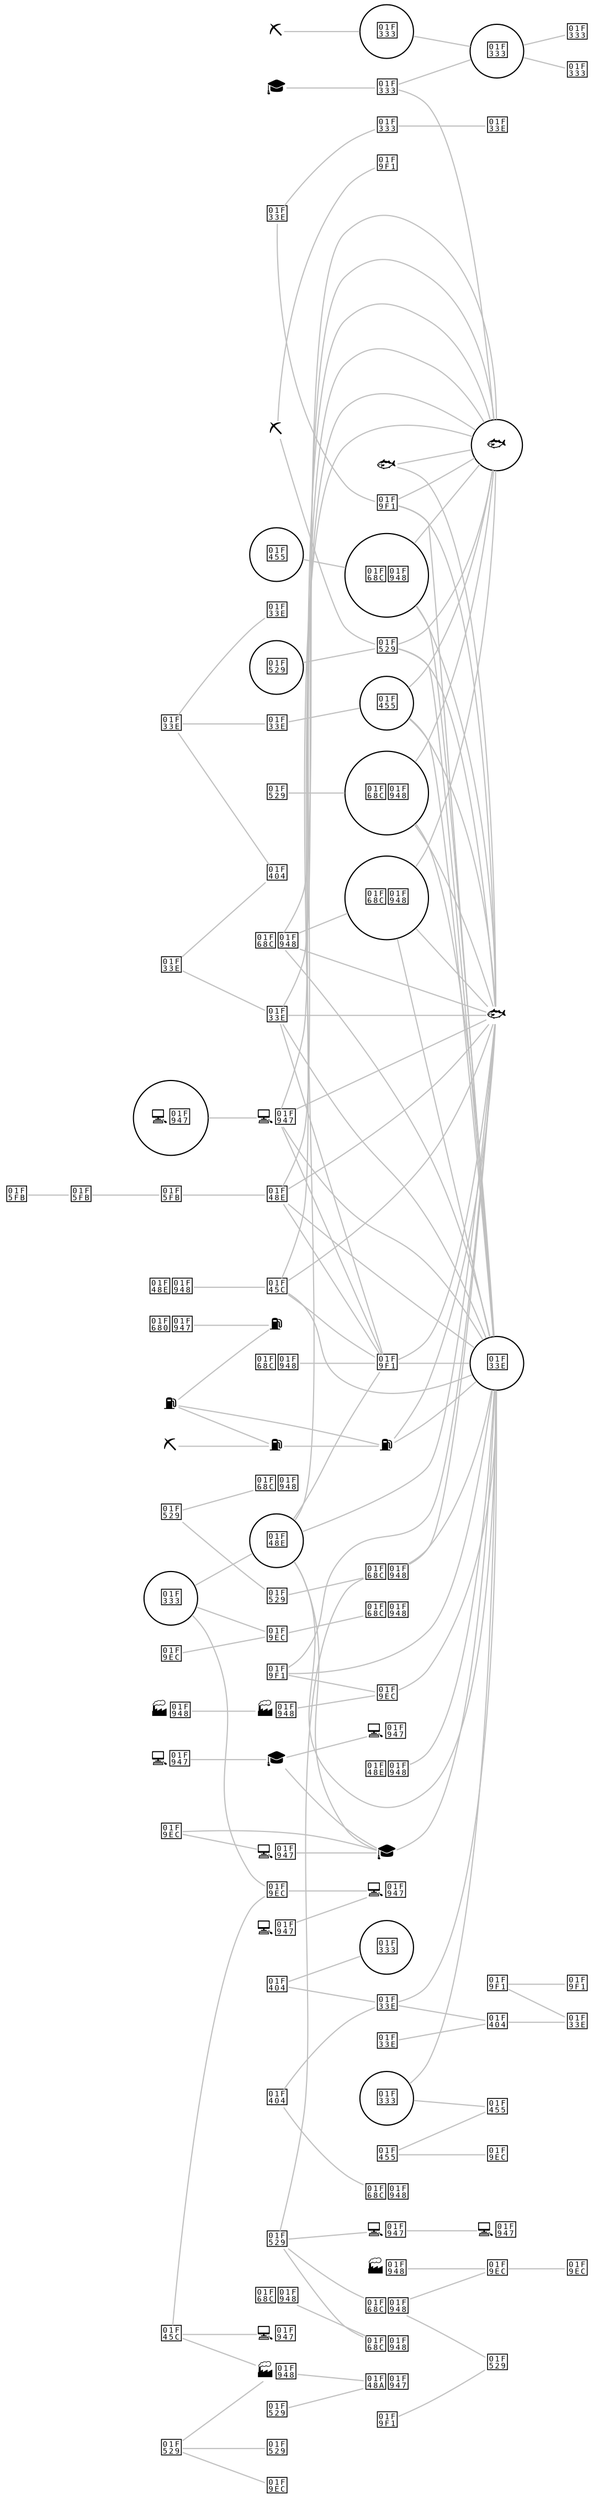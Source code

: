 digraph g {
	rankdir=LR
	"выращивание многолетних культур" [label="🌾" shape=plain]
	"выращивание однолетних культур" [label="🌾" shape=plain]
	"деятельность в области архитектуры и инженерно-технического проектирования; технических испытаний, исследований и анализа" [label="🎓" shape=plain]
	"деятельность вспомогательная в области производства сельскохозяйственных культур и послеуборочной обработки сельхозпродукции" [label="🌾" shape=plain]
	"деятельность полиграфическая и предоставление услуг в этой области" [label="🌳" shape=circle]
	"добыча и обогащение бурого угля (лигнита)" [label="⛏" shape=plain]
	"добыча и обогащение железных руд" [label="🗻" shape=plain]
	"добыча и обогащение угля и антрацита" [label="⛏" shape=plain]
	"добыча нефти и нефтяного (попутного) газа" [label="⛽" shape=plain]
	"добыча полезных ископаемых, не включенных в другие группировки" [label="🗻" shape=plain]
	"добыча природного газа и газового конденсата" [label="⛽" shape=plain]
	"добыча руд цветных металлов" [label="🗻" shape=plain]
	"дубление и отделка кожи, производство чемоданов, сумок, шорно-седельных изделий из кожи; выделка и крашение меха" [label="👜" shape=plain]
	"животноводство" [label="🐄" shape=plain]
	"ковка, прессование, штамповка и профилирование; изготовление изделий методом порошковой металлургии" [label="🔩" shape=plain]
	"копирование записанных носителей информации" [label="💻🥇" shape=plain]
	"лесоводство и прочая лесохозяйственная деятельность" [label="🌳" shape=plain]
	"лесозаготовки" [label="🌳" shape=circle]
	"литье металлов" [label="🔩" shape=plain]
	"научные исследования и разработки" [label="🎓" shape=plain]
	"обработка древесины и производство изделий из дерева и пробки, кроме мебели, производство изделий из соломки и материалов для плетения" [label="🌳" shape=circle]
	"обработка металлов и нанесение покрытий на металлы; механическая обработка металлов" [label="🔩" shape=plain]
	"охота, отлов и отстрел диких животных, включая предоставление услуг в этих областях" [label="🌳" shape=circle]
	"переработка и консервирование мяса и мясной пищевой продукции" [label="🐄" shape=plain]
	"переработка и консервирование рыбы, ракообразных и моллюсков" [label="🐟" shape=plain]
	"переработка и консервирование фруктов и овощей" [label="🌾" shape=plain]
	"предоставление услуг в области добычи нефти и природного газа" [label="⛽" shape=plain]
	"предоставление услуг в области лесоводства и лесозаготовок" [label="🌳" shape=plain]
	"производство абразивных и неметаллических минеральных изделий, не включенных в другие группировки" [label="🧱" shape=plain]
	"производство автотранспортных средств" [label="🚌🥈" shape=plain]
	"производство бытовой электроники" [label="💻🥇" shape=plain]
	"производство бытовых приборов" [label="🚌🥈" shape=plain]
	"производство вязаных и трикотажных изделий одежды" [label="👕" shape=plain]
	"производство готовых кормов для животных" [label="🌾" shape=plain]
	"производство железнодорожных локомотивов и подвижного состава" [label="🚌🥈" shape=plain]
	"производство игр и игрушек" [label="🧬" shape=plain]
	"производство изделий из бетона, цемента и гипса" [label="🧱" shape=plain]
	"производство изделий из бумаги и картона" [label="🌳" shape=plain]
	"производство изделий из пластмасс" [label="🧬" shape=plain]
	"производство изделий, не включенных в другие группировки" [label="🧬" shape=plain]
	"производство кабелей и кабельной арматуры" [label="💎🥈" shape=plain]
	"производство кокса" [label="⛏" shape=plain]
	"производство коммуникационного оборудования" [label="💻🥇" shape=plain]
	"производство комплектующих и принадлежностей для автотранспортных средств" [label="🚌🥈" shape=circle]
	"производство компьютеров и периферийного оборудования" [label="💻🥇" shape=plain]
	"производство контрольно-измерительных и навигационных приборов и аппаратов; производство часов" [label="💻🥇" shape=plain]
	"производство красок, лаков и аналогичных материалов для нанесения покрытий, полиграфических красок и мастик" [label="🏭🥈" shape=plain]
	"производство кузовов для автотранспортных средств; производство прицепов и полуприцепов" [label="🚌🥈" shape=plain]
	"производство летательных аппаратов, включая космические, и соответствующего оборудования" [label="🚀🥇" shape=plain]
	"производство машин и оборудования для сельского и лесного хозяйства" [label="🚌🥈" shape=plain]
	"производство машин и оборудования общего назначения" [label="🚌🥈" shape=plain]
	"производство мебели" [label="🌳" shape=circle]
	"производство медицинских инструментов и оборудования" [label="💻🥇" shape=plain]
	"производство металлических цистерн, резервуаров и прочих емкостей" [label="🔩" shape=plain]
	"производство меховых изделий" [label="👕" shape=circle]
	"производство молочной продукции" [label="🐄" shape=plain]
	"производство музыкальных инструментов" [label="🧬" shape=plain]
	"производство мыла и моющих, чистящих и полирующих средств; парфюмерных и косметических средств" [label="🏭🥈" shape=plain]
	"производство напитков" [label="🌾" shape=plain]
	"производство нефтепродуктов" [label="⛽" shape=plain]
	"производство ножевых изделий и столовых приборов, инструментов и универсальных скобяных изделий" [label="🔩" shape=plain]
	"производство обуви" [label="👜" shape=plain]
	"производство огнеупорных изделий" [label="🧱" shape=plain]
	"производство одежды, кроме одежды из меха" [label="👕" shape=plain]
	"производство оптических приборов, фото- и кинооборудования" [label="💻🥇" shape=plain]
	"производство основных драгоценных металлов и прочих цветных металлов, производство ядерного топлива" [label="💎" shape=plain]
	"производство основных химических веществ, удобрений и азотных соединений, пластмасс и синтетического каучука в первичных формах" [label="🏭🥈" shape=plain]
	"производство паровых котлов, кроме котлов центрального отопления" [label="🔩" shape=plain]
	"производство пестицидов и прочих агрохимических продуктов" [label="🏭🥈" shape=plain]
	"производство продуктов мукомольной и крупяной промышленности, крахмала и крахмалосодержащих продуктов" [label="🌾" shape=plain]
	"производство прочего электрического оборудования" [label="💻🥇" shape=circle]
	"производство прочих машин и оборудования общего назначения" [label="🚌🥈" shape=plain]
	"производство прочих машин специального назначения" [label="🚌🥈" shape=circle]
	"производство прочих пищевых продуктов" [label="🌾" shape=plain]
	"производство прочих стальных изделий первичной обработкой" [label="🔩" shape=plain]
	"производство прочих фарфоровых и керамических изделий" [label="🧱" shape=plain]
	"производство прочих химических продуктов" [label="🧬" shape=plain]
	"производство растительных и животных масел и жиров" [label="🐄" shape=plain]
	"производство резиновых изделий" [label="🧬" shape=plain]
	"производство спортивных товаров" [label="🧬" shape=plain]
	"производство стальных труб, полых профилей и фитингов" [label="🔩" shape=circle]
	"производство станков, машин и оборудования для обработки металлов и прочих твердых материалов" [label="🚌🥈" shape=plain]
	"производство стекла и изделий из стекла" [label="🧬" shape=plain]
	"производство строительных керамических материалов" [label="🧱" shape=plain]
	"производство строительных металлических конструкций и изделий" [label="🔩" shape=plain]
	"производство табачных изделий" [label="🌾" shape=plain]
	"производство текстильных изделий" [label="👕" shape=circle]
	"производство транспортных средств и оборудования, не включенных в другие группировки" [label="🚌🥈" shape=circle]
	"производство фармацевтических субстанций" [label="💊🥇" shape=plain]
	"производство химических волокон" [label="🧬" shape=plain]
	"производство хлебобулочных и мучных кондитерских изделий" [label="🌾" shape=plain]
	"производство целлюлозы, древесной массы, бумаги и картона" [label="🌳" shape=plain]
	"производство цемента, извести и гипса" [label="🧱" shape=plain]
	"производство чугуна, стали и ферросплавов" [label="🔩" shape=plain]
	"производство электрических аккумуляторов и аккумуляторных батарей" [label="💎🥈" shape=plain]
	"производство электрических ламп и осветительного оборудования" [label="💻🥇" shape=plain]
	"производство электродвигателей, генераторов, трансформаторов и распределительных устройств, а также контрольно-измерительной аппаратуры" [label="🚌🥈" shape=plain]
	"производство элементов электронной аппаратуры и печатных схем (плат)" [label="💻🥇" shape=plain]
	"производство ювелирных изделий, бижутерии и подобных товаров" [label="💎" shape=circle]
	"разработка компьютерного программного обеспечения, консультационные услуги в данной области и другие сопутствующие услуги" [label="🎓" shape=plain]
	"резка, обработка и отделка камня" [label="🧱" shape=plain]
	"рыбоводство" [label="🐟" shape=circle]
	"рыболовство" [label="🐟" shape=plain]
	"смешанное сельское хозяйство" [label="🌾" shape=circle]
	"предоставление услуг в области добычи нефти и природного газа" -> "рыболовство" [dir=none, penwidth=1, color=silver]
	"предоставление услуг в области добычи нефти и природного газа" -> "смешанное сельское хозяйство" [dir=none, penwidth=1, color=silver]
	"производство автотранспортных средств" -> "рыбоводство" [dir=none, penwidth=1, color=silver]
	"производство автотранспортных средств" -> "рыболовство" [dir=none, penwidth=1, color=silver]
	"производство автотранспортных средств" -> "смешанное сельское хозяйство" [dir=none, penwidth=1, color=silver]
	"производство комплектующих и принадлежностей для автотранспортных средств" -> "рыбоводство" [dir=none, penwidth=1, color=silver]
	"производство комплектующих и принадлежностей для автотранспортных средств" -> "рыболовство" [dir=none, penwidth=1, color=silver]
	"производство комплектующих и принадлежностей для автотранспортных средств" -> "смешанное сельское хозяйство" [dir=none, penwidth=1, color=silver]
	"производство обуви" -> "резка, обработка и отделка камня" [dir=none, penwidth=1, color=silver]
	"производство обуви" -> "рыбоводство" [dir=none, penwidth=1, color=silver]
	"производство обуви" -> "рыболовство" [dir=none, penwidth=1, color=silver]
	"производство обуви" -> "смешанное сельское хозяйство" [dir=none, penwidth=1, color=silver]
	"производство основных драгоценных металлов и прочих цветных металлов, производство ядерного топлива" -> "резка, обработка и отделка камня" [dir=none, penwidth=1, color=silver]
	"производство основных драгоценных металлов и прочих цветных металлов, производство ядерного топлива" -> "рыбоводство" [dir=none, penwidth=1, color=silver]
	"производство основных драгоценных металлов и прочих цветных металлов, производство ядерного топлива" -> "рыболовство" [dir=none, penwidth=1, color=silver]
	"производство основных драгоценных металлов и прочих цветных металлов, производство ядерного топлива" -> "смешанное сельское хозяйство" [dir=none, penwidth=1, color=silver]
	"производство прочих машин специального назначения" -> "рыбоводство" [dir=none, penwidth=1, color=silver]
	"производство прочих машин специального назначения" -> "рыболовство" [dir=none, penwidth=1, color=silver]
	"производство прочих машин специального назначения" -> "смешанное сельское хозяйство" [dir=none, penwidth=1, color=silver]
	"производство прочих фарфоровых и керамических изделий" -> "рыболовство" [dir=none, penwidth=1, color=silver]
	"производство прочих фарфоровых и керамических изделий" -> "смешанное сельское хозяйство" [dir=none, penwidth=1, color=silver]
	"производство спортивных товаров" -> "смешанное сельское хозяйство" [dir=none, penwidth=1, color=silver]
	"производство строительных керамических материалов" -> "рыбоводство" [dir=none, penwidth=1, color=silver]
	"производство строительных керамических материалов" -> "рыболовство" [dir=none, penwidth=1, color=silver]
	"производство строительных керамических материалов" -> "смешанное сельское хозяйство" [dir=none, penwidth=1, color=silver]
	"производство табачных изделий" -> "резка, обработка и отделка камня" [dir=none, penwidth=1, color=silver]
	"производство табачных изделий" -> "рыбоводство" [dir=none, penwidth=1, color=silver]
	"производство табачных изделий" -> "рыболовство" [dir=none, penwidth=1, color=silver]
	"производство табачных изделий" -> "смешанное сельское хозяйство" [dir=none, penwidth=1, color=silver]
	"производство текстильных изделий" -> "рыбоводство" [dir=none, penwidth=1, color=silver]
	"производство текстильных изделий" -> "рыболовство" [dir=none, penwidth=1, color=silver]
	"производство текстильных изделий" -> "смешанное сельское хозяйство" [dir=none, penwidth=1, color=silver]
	"производство транспортных средств и оборудования, не включенных в другие группировки" -> "рыбоводство" [dir=none, penwidth=1, color=silver]
	"производство транспортных средств и оборудования, не включенных в другие группировки" -> "рыболовство" [dir=none, penwidth=1, color=silver]
	"производство транспортных средств и оборудования, не включенных в другие группировки" -> "смешанное сельское хозяйство" [dir=none, penwidth=1, color=silver]
	"производство чугуна, стали и ферросплавов" -> "рыбоводство" [dir=none, penwidth=1, color=silver]
	"производство чугуна, стали и ферросплавов" -> "рыболовство" [dir=none, penwidth=1, color=silver]
	"производство чугуна, стали и ферросплавов" -> "смешанное сельское хозяйство" [dir=none, penwidth=1, color=silver]
	"производство электрических аккумуляторов и аккумуляторных батарей" -> "смешанное сельское хозяйство" [dir=none, penwidth=1, color=silver]
	"производство электродвигателей, генераторов, трансформаторов и распределительных устройств, а также контрольно-измерительной аппаратуры" -> "рыболовство" [dir=none, penwidth=1, color=silver]
	"производство электродвигателей, генераторов, трансформаторов и распределительных устройств, а также контрольно-измерительной аппаратуры" -> "смешанное сельское хозяйство" [dir=none, penwidth=1, color=silver]
	"производство элементов электронной аппаратуры и печатных схем (плат)" -> "резка, обработка и отделка камня" [dir=none, penwidth=1, color=silver]
	"производство элементов электронной аппаратуры и печатных схем (плат)" -> "рыбоводство" [dir=none, penwidth=1, color=silver]
	"производство элементов электронной аппаратуры и печатных схем (плат)" -> "рыболовство" [dir=none, penwidth=1, color=silver]
	"производство элементов электронной аппаратуры и печатных схем (плат)" -> "смешанное сельское хозяйство" [dir=none, penwidth=1, color=silver]
	"производство ювелирных изделий, бижутерии и подобных товаров" -> "разработка компьютерного программного обеспечения, консультационные услуги в данной области и другие сопутствующие услуги" [dir=none, penwidth=1, color=silver]
	"производство ювелирных изделий, бижутерии и подобных товаров" -> "резка, обработка и отделка камня" [dir=none, penwidth=1, color=silver]
	"производство ювелирных изделий, бижутерии и подобных товаров" -> "рыбоводство" [dir=none, penwidth=1, color=silver]
	"производство ювелирных изделий, бижутерии и подобных товаров" -> "рыболовство" [dir=none, penwidth=1, color=silver]
	"производство ювелирных изделий, бижутерии и подобных товаров" -> "смешанное сельское хозяйство" [dir=none, penwidth=1, color=silver]
	"разработка компьютерного программного обеспечения, консультационные услуги в данной области и другие сопутствующие услуги" -> "смешанное сельское хозяйство" [dir=none, penwidth=1, color=silver]
	"резка, обработка и отделка камня" -> "рыболовство" [dir=none, penwidth=1, color=silver]
	"резка, обработка и отделка камня" -> "смешанное сельское хозяйство" [dir=none, penwidth=1, color=silver]
	"добыча и обогащение угля и антрацита" -> "добыча природного газа и газового конденсата" [dir=none, penwidth=1, color=silver]
	"добыча и обогащение бурого угля (лигнита)" -> "лесозаготовки" [dir=none, penwidth=1, color=silver]
	"копирование записанных носителей информации" -> "научные исследования и разработки" [dir=none, penwidth=1, color=silver]
	"производство музыкальных инструментов" -> "производство оптических приборов, фото- и кинооборудования" [dir=none, penwidth=1, color=silver]
	"производство музыкальных инструментов" -> "разработка компьютерного программного обеспечения, консультационные услуги в данной области и другие сопутствующие услуги" [dir=none, penwidth=1, color=silver]
	"добыча и обогащение железных руд" -> "добыча полезных ископаемых, не включенных в другие группировки" [dir=none, penwidth=1, color=silver]
	"выращивание многолетних культур" -> "производство табачных изделий" [dir=none, penwidth=1, color=silver]
	"выращивание многолетних культур" -> "производство растительных и животных масел и жиров" [dir=none, penwidth=1, color=silver]
	"добыча руд цветных металлов" -> "производство основных драгоценных металлов и прочих цветных металлов, производство ядерного топлива" [dir=none, penwidth=1, color=silver]
	"производство вязаных и трикотажных изделий одежды" -> "производство химических волокон" [dir=none, penwidth=1, color=silver]
	"производство паровых котлов, кроме котлов центрального отопления" -> "производство фармацевтических субстанций" [dir=none, penwidth=1, color=silver]
	"деятельность полиграфическая и предоставление услуг в этой области" -> "производство ювелирных изделий, бижутерии и подобных товаров" [dir=none, penwidth=1, color=silver]
	"добыча нефти и нефтяного (попутного) газа" -> "добыча природного газа и газового конденсата" [dir=none, penwidth=1, color=silver]
	"добыча природного газа и газового конденсата" -> "предоставление услуг в области добычи нефти и природного газа" [dir=none, penwidth=1, color=silver]
	"производство бытовой электроники" -> "производство коммуникационного оборудования" [dir=none, penwidth=1, color=silver]
	"переработка и консервирование рыбы, ракообразных и моллюсков" -> "рыболовство" [dir=none, penwidth=1, color=silver]
	"производство изделий, не включенных в другие группировки" -> "производство коммуникационного оборудования" [dir=none, penwidth=1, color=silver]
	"переработка и консервирование рыбы, ракообразных и моллюсков" -> "рыбоводство" [dir=none, penwidth=1, color=silver]
	"производство бытовых приборов" -> "производство машин и оборудования общего назначения" [dir=none, penwidth=1, color=silver]
	"производство кокса" -> "производство огнеупорных изделий" [dir=none, penwidth=1, color=silver]
	"производство прочих фарфоровых и керамических изделий" -> "производство спортивных товаров" [dir=none, penwidth=1, color=silver]
	"добыча полезных ископаемых, не включенных в другие группировки" -> "добыча руд цветных металлов" [dir=none, penwidth=1, color=silver]
	"деятельность в области архитектуры и инженерно-технического проектирования; технических испытаний, исследований и анализа" -> "лесоводство и прочая лесохозяйственная деятельность" [dir=none, penwidth=1, color=silver]
	"добыча нефти и нефтяного (попутного) газа" -> "производство нефтепродуктов" [dir=none, penwidth=1, color=silver]
	"производство летательных аппаратов, включая космические, и соответствующего оборудования" -> "производство нефтепродуктов" [dir=none, penwidth=1, color=silver]
	"производство меховых изделий" -> "производство транспортных средств и оборудования, не включенных в другие группировки" [dir=none, penwidth=1, color=silver]
	"производство кокса" -> "производство чугуна, стали и ферросплавов" [dir=none, penwidth=1, color=silver]
	"производство стальных труб, полых профилей и фитингов" -> "производство чугуна, стали и ферросплавов" [dir=none, penwidth=1, color=silver]
	"лесоводство и прочая лесохозяйственная деятельность" -> "рыбоводство" [dir=none, penwidth=1, color=silver]
	"производство изделий из бумаги и картона" -> "производство напитков" [dir=none, penwidth=1, color=silver]
	"переработка и консервирование мяса и мясной пищевой продукции" -> "производство железнодорожных локомотивов и подвижного состава" [dir=none, penwidth=1, color=silver]
	"животноводство" -> "охота, отлов и отстрел диких животных, включая предоставление услуг в этих областях" [dir=none, penwidth=1, color=silver]
	"деятельность вспомогательная в области производства сельскохозяйственных культур и послеуборочной обработки сельхозпродукции" -> "производство молочной продукции" [dir=none, penwidth=1, color=silver]
	"обработка древесины и производство изделий из дерева и пробки, кроме мебели, производство изделий из соломки и материалов для плетения" -> "производство целлюлозы, древесной массы, бумаги и картона" [dir=none, penwidth=1, color=silver]
	"производство красок, лаков и аналогичных материалов для нанесения покрытий, полиграфических красок и мастик" -> "производство фармацевтических субстанций" [dir=none, penwidth=1, color=silver]
	"производство кузовов для автотранспортных средств; производство прицепов и полуприцепов" -> "резка, обработка и отделка камня" [dir=none, penwidth=1, color=silver]
	"производство основных химических веществ, удобрений и азотных соединений, пластмасс и синтетического каучука в первичных формах" -> "производство прочих химических продуктов" [dir=none, penwidth=1, color=silver]
	"производство прочих машин и оборудования общего назначения" -> "производство прочих химических продуктов" [dir=none, penwidth=1, color=silver]
	"производство прочих химических продуктов" -> "производство резиновых изделий" [dir=none, penwidth=1, color=silver]
	"лесоводство и прочая лесохозяйственная деятельность" -> "обработка древесины и производство изделий из дерева и пробки, кроме мебели, производство изделий из соломки и материалов для плетения" [dir=none, penwidth=1, color=silver]
	"литье металлов" -> "производство ножевых изделий и столовых приборов, инструментов и универсальных скобяных изделий" [dir=none, penwidth=1, color=silver]
	"переработка и консервирование фруктов и овощей" -> "производство строительных керамических материалов" [dir=none, penwidth=1, color=silver]
	"производство ножевых изделий и столовых приборов, инструментов и универсальных скобяных изделий" -> "производство электродвигателей, генераторов, трансформаторов и распределительных устройств, а также контрольно-измерительной аппаратуры" [dir=none, penwidth=1, color=silver]
	"производство прочих пищевых продуктов" -> "производство текстильных изделий" [dir=none, penwidth=1, color=silver]
	"деятельность полиграфическая и предоставление услуг в этой области" -> "производство изделий из пластмасс" [dir=none, penwidth=1, color=silver]
	"деятельность полиграфическая и предоставление услуг в этой области" -> "производство изделий, не включенных в другие группировки" [dir=none, penwidth=1, color=silver]
	"дубление и отделка кожи, производство чемоданов, сумок, шорно-седельных изделий из кожи; выделка и крашение меха" -> "производство изделий, не включенных в другие группировки" [dir=none, penwidth=1, color=silver]
	"ковка, прессование, штамповка и профилирование; изготовление изделий методом порошковой металлургии" -> "производство стекла и изделий из стекла" [dir=none, penwidth=1, color=silver]
	"производство изделий из пластмасс" -> "производство машин и оборудования для сельского и лесного хозяйства" [dir=none, penwidth=1, color=silver]
	"ковка, прессование, штамповка и профилирование; изготовление изделий методом порошковой металлургии" -> "производство красок, лаков и аналогичных материалов для нанесения покрытий, полиграфических красок и мастик" [dir=none, penwidth=1, color=silver]
	"ковка, прессование, штамповка и профилирование; изготовление изделий методом порошковой металлургии" -> "производство прочих стальных изделий первичной обработкой" [dir=none, penwidth=1, color=silver]
	"производство автотранспортных средств" -> "производство комплектующих и принадлежностей для автотранспортных средств" [dir=none, penwidth=1, color=silver]
	"производство изделий из бетона, цемента и гипса" -> "производство цемента, извести и гипса" [dir=none, penwidth=1, color=silver]
	"производство абразивных и неметаллических минеральных изделий, не включенных в другие группировки" -> "производство строительных металлических конструкций и изделий" [dir=none, penwidth=1, color=silver]
	"производство прочих машин и оборудования общего назначения" -> "производство строительных металлических конструкций и изделий" [dir=none, penwidth=1, color=silver]
	"обработка металлов и нанесение покрытий на металлы; механическая обработка металлов" -> "производство прочих машин и оборудования общего назначения" [dir=none, penwidth=1, color=silver]
	"производство контрольно-измерительных и навигационных приборов и аппаратов; производство часов" -> "производство медицинских инструментов и оборудования" [dir=none, penwidth=1, color=silver]
	"производство мыла и моющих, чистящих и полирующих средств; парфюмерных и косметических средств" -> "производство пестицидов и прочих агрохимических продуктов" [dir=none, penwidth=1, color=silver]
	"производство прочего электрического оборудования" -> "производство элементов электронной аппаратуры и печатных схем (плат)" [dir=none, penwidth=1, color=silver]
	"переработка и консервирование фруктов и овощей" -> "производство изделий из бумаги и картона" [dir=none, penwidth=1, color=silver]
	"производство мебели" -> "производство одежды, кроме одежды из меха" [dir=none, penwidth=1, color=silver]
	"производство мебели" -> "смешанное сельское хозяйство" [dir=none, penwidth=1, color=silver]
	"дубление и отделка кожи, производство чемоданов, сумок, шорно-седельных изделий из кожи; выделка и крашение меха" -> "производство красок, лаков и аналогичных материалов для нанесения покрытий, полиграфических красок и мастик" [dir=none, penwidth=1, color=silver]
	"производство готовых кормов для животных" -> "смешанное сельское хозяйство" [dir=none, penwidth=1, color=silver]
	"научные исследования и разработки" -> "производство компьютеров и периферийного оборудования" [dir=none, penwidth=1, color=silver]
	"научные исследования и разработки" -> "разработка компьютерного программного обеспечения, консультационные услуги в данной области и другие сопутствующие услуги" [dir=none, penwidth=1, color=silver]
	"обработка древесины и производство изделий из дерева и пробки, кроме мебели, производство изделий из соломки и материалов для плетения" -> "предоставление услуг в области лесоводства и лесозаготовок" [dir=none, penwidth=1, color=silver]
	"обработка металлов и нанесение покрытий на металлы; механическая обработка металлов" -> "производство машин и оборудования общего назначения" [dir=none, penwidth=1, color=silver]
	"обработка металлов и нанесение покрытий на металлы; механическая обработка металлов" -> "производство электродвигателей, генераторов, трансформаторов и распределительных устройств, а также контрольно-измерительной аппаратуры" [dir=none, penwidth=1, color=silver]
	"производство кабелей и кабельной арматуры" -> "производство обуви" [dir=none, penwidth=1, color=silver]
	"производство оптических приборов, фото- и кинооборудования" -> "разработка компьютерного программного обеспечения, консультационные услуги в данной области и другие сопутствующие услуги" [dir=none, penwidth=1, color=silver]
	"производство пестицидов и прочих агрохимических продуктов" -> "производство спортивных товаров" [dir=none, penwidth=1, color=silver]
	"литье металлов" -> "производство станков, машин и оборудования для обработки металлов и прочих твердых материалов" [dir=none, penwidth=1, color=silver]
	"производство игр и игрушек" -> "производство изделий из пластмасс" [dir=none, penwidth=1, color=silver]
	"выращивание однолетних культур" -> "производство прочих пищевых продуктов" [dir=none, penwidth=1, color=silver]
	"выращивание однолетних культур" -> "производство растительных и животных масел и жиров" [dir=none, penwidth=1, color=silver]
	"обработка металлов и нанесение покрытий на металлы; механическая обработка металлов" -> "производство контрольно-измерительных и навигационных приборов и аппаратов; производство часов" [dir=none, penwidth=1, color=silver]
	"дубление и отделка кожи, производство чемоданов, сумок, шорно-седельных изделий из кожи; выделка и крашение меха" -> "производство электрических ламп и осветительного оборудования" [dir=none, penwidth=1, color=silver]
	"производство металлических цистерн, резервуаров и прочих емкостей" -> "производство прочих машин специального назначения" [dir=none, penwidth=1, color=silver]
	"производство изделий из бетона, цемента и гипса" -> "производство хлебобулочных и мучных кондитерских изделий" [dir=none, penwidth=1, color=silver]
	"лесозаготовки" -> "обработка древесины и производство изделий из дерева и пробки, кроме мебели, производство изделий из соломки и материалов для плетения" [dir=none, penwidth=1, color=silver]
	"переработка и консервирование мяса и мясной пищевой продукции" -> "производство готовых кормов для животных" [dir=none, penwidth=1, color=silver]
	"производство молочной продукции" -> "производство хлебобулочных и мучных кондитерских изделий" [dir=none, penwidth=1, color=silver]
	"производство вязаных и трикотажных изделий одежды" -> "производство одежды, кроме одежды из меха" [dir=none, penwidth=1, color=silver]
	"производство готовых кормов для животных" -> "производство молочной продукции" [dir=none, penwidth=1, color=silver]
	"животноводство" -> "производство готовых кормов для животных" [dir=none, penwidth=1, color=silver]
	"выращивание однолетних культур" -> "производство продуктов мукомольной и крупяной промышленности, крахмала и крахмалосодержащих продуктов" [dir=none, penwidth=1, color=silver]
	"добыча нефти и нефтяного (попутного) газа" -> "предоставление услуг в области добычи нефти и природного газа" [dir=none, penwidth=1, color=silver]
}
